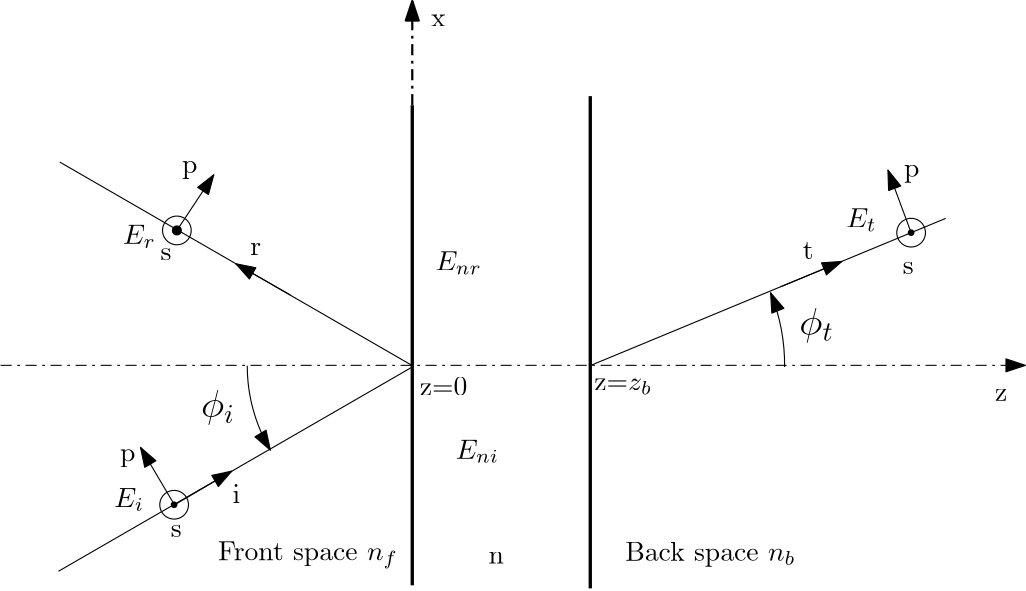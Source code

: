 <?xml version="1.0"?>
<!DOCTYPE ipe SYSTEM "ipe.dtd">
<ipe version="70005" creator="Ipe 7.1.1">
<info created="D:20120704170140" modified="D:20120710155318"/>
<ipestyle name="basic">
<symbol name="arrow/arc(spx)">
<path stroke="sym-stroke" fill="sym-stroke" pen="sym-pen">
0 0 m
-1 0.333 l
-1 -0.333 l
h
</path>
</symbol>
<symbol name="arrow/farc(spx)">
<path stroke="sym-stroke" fill="white" pen="sym-pen">
0 0 m
-1 0.333 l
-1 -0.333 l
h
</path>
</symbol>
<symbol name="mark/circle(sx)" transformations="translations">
<path fill="sym-stroke">
0.6 0 0 0.6 0 0 e
0.4 0 0 0.4 0 0 e
</path>
</symbol>
<symbol name="mark/disk(sx)" transformations="translations">
<path fill="sym-stroke">
0.6 0 0 0.6 0 0 e
</path>
</symbol>
<symbol name="mark/fdisk(sfx)" transformations="translations">
<group>
<path fill="sym-fill">
0.5 0 0 0.5 0 0 e
</path>
<path fill="sym-stroke" fillrule="eofill">
0.6 0 0 0.6 0 0 e
0.4 0 0 0.4 0 0 e
</path>
</group>
</symbol>
<symbol name="mark/box(sx)" transformations="translations">
<path fill="sym-stroke" fillrule="eofill">
-0.6 -0.6 m
0.6 -0.6 l
0.6 0.6 l
-0.6 0.6 l
h
-0.4 -0.4 m
0.4 -0.4 l
0.4 0.4 l
-0.4 0.4 l
h
</path>
</symbol>
<symbol name="mark/square(sx)" transformations="translations">
<path fill="sym-stroke">
-0.6 -0.6 m
0.6 -0.6 l
0.6 0.6 l
-0.6 0.6 l
h
</path>
</symbol>
<symbol name="mark/fsquare(sfx)" transformations="translations">
<group>
<path fill="sym-fill">
-0.5 -0.5 m
0.5 -0.5 l
0.5 0.5 l
-0.5 0.5 l
h
</path>
<path fill="sym-stroke" fillrule="eofill">
-0.6 -0.6 m
0.6 -0.6 l
0.6 0.6 l
-0.6 0.6 l
h
-0.4 -0.4 m
0.4 -0.4 l
0.4 0.4 l
-0.4 0.4 l
h
</path>
</group>
</symbol>
<symbol name="mark/cross(sx)" transformations="translations">
<group>
<path fill="sym-stroke">
-0.43 -0.57 m
0.57 0.43 l
0.43 0.57 l
-0.57 -0.43 l
h
</path>
<path fill="sym-stroke">
-0.43 0.57 m
0.57 -0.43 l
0.43 -0.57 l
-0.57 0.43 l
h
</path>
</group>
</symbol>
<symbol name="arrow/fnormal(spx)">
<path stroke="sym-stroke" fill="white" pen="sym-pen">
0 0 m
-1 0.333 l
-1 -0.333 l
h
</path>
</symbol>
<symbol name="arrow/pointed(spx)">
<path stroke="sym-stroke" fill="sym-stroke" pen="sym-pen">
0 0 m
-1 0.333 l
-0.8 0 l
-1 -0.333 l
h
</path>
</symbol>
<symbol name="arrow/fpointed(spx)">
<path stroke="sym-stroke" fill="white" pen="sym-pen">
0 0 m
-1 0.333 l
-0.8 0 l
-1 -0.333 l
h
</path>
</symbol>
<symbol name="arrow/linear(spx)">
<path stroke="sym-stroke" pen="sym-pen">
-1 0.333 m
0 0 l
-1 -0.333 l
</path>
</symbol>
<symbol name="arrow/fdouble(spx)">
<path stroke="sym-stroke" fill="white" pen="sym-pen">
0 0 m
-1 0.333 l
-1 -0.333 l
h
-1 0 m
-2 0.333 l
-2 -0.333 l
h
</path>
</symbol>
<symbol name="arrow/double(spx)">
<path stroke="sym-stroke" fill="sym-stroke" pen="sym-pen">
0 0 m
-1 0.333 l
-1 -0.333 l
h
-1 0 m
-2 0.333 l
-2 -0.333 l
h
</path>
</symbol>
<pen name="heavier" value="0.8"/>
<pen name="fat" value="1.2"/>
<pen name="ultrafat" value="2"/>
<symbolsize name="large" value="5"/>
<symbolsize name="small" value="2"/>
<symbolsize name="tiny" value="1.1"/>
<arrowsize name="large" value="10"/>
<arrowsize name="small" value="5"/>
<arrowsize name="tiny" value="3"/>
<color name="red" value="1 0 0"/>
<color name="green" value="0 1 0"/>
<color name="blue" value="0 0 1"/>
<color name="yellow" value="1 1 0"/>
<color name="orange" value="1 0.647 0"/>
<color name="gold" value="1 0.843 0"/>
<color name="purple" value="0.627 0.125 0.941"/>
<color name="gray" value="0.745"/>
<color name="brown" value="0.647 0.165 0.165"/>
<color name="navy" value="0 0 0.502"/>
<color name="pink" value="1 0.753 0.796"/>
<color name="seagreen" value="0.18 0.545 0.341"/>
<color name="turquoise" value="0.251 0.878 0.816"/>
<color name="violet" value="0.933 0.51 0.933"/>
<color name="darkblue" value="0 0 0.545"/>
<color name="darkcyan" value="0 0.545 0.545"/>
<color name="darkgray" value="0.663"/>
<color name="darkgreen" value="0 0.392 0"/>
<color name="darkmagenta" value="0.545 0 0.545"/>
<color name="darkorange" value="1 0.549 0"/>
<color name="darkred" value="0.545 0 0"/>
<color name="lightblue" value="0.678 0.847 0.902"/>
<color name="lightcyan" value="0.878 1 1"/>
<color name="lightgray" value="0.827"/>
<color name="lightgreen" value="0.565 0.933 0.565"/>
<color name="lightyellow" value="1 1 0.878"/>
<dashstyle name="dashed" value="[4] 0"/>
<dashstyle name="dotted" value="[1 3] 0"/>
<dashstyle name="dash dotted" value="[4 2 1 2] 0"/>
<dashstyle name="dash dot dotted" value="[4 2 1 2 1 2] 0"/>
<textsize name="large" value="\large"/>
<textsize name="Large" value="\Large"/>
<textsize name="LARGE" value="\LARGE"/>
<textsize name="huge" value="\huge"/>
<textsize name="Huge" value="\Huge"/>
<textsize name="small" value="\small"/>
<textsize name="footnote" value="\footnotesize"/>
<textsize name="tiny" value="\tiny"/>
<textstyle name="center" begin="\begin{center}" end="\end{center}"/>
<textstyle name="itemize" begin="\begin{itemize}" end="\end{itemize}"/>
<textstyle name="item" begin="\begin{itemize}\item{}" end="\end{itemize}"/>
<gridsize name="4 pts" value="4"/>
<gridsize name="8 pts (~3 mm)" value="8"/>
<gridsize name="16 pts (~6 mm)" value="16"/>
<gridsize name="32 pts (~12 mm)" value="32"/>
<gridsize name="10 pts (~3.5 mm)" value="10"/>
<gridsize name="20 pts (~7 mm)" value="20"/>
<gridsize name="14 pts (~5 mm)" value="14"/>
<gridsize name="28 pts (~10 mm)" value="28"/>
<gridsize name="56 pts (~20 mm)" value="56"/>
<anglesize name="90 deg" value="90"/>
<anglesize name="60 deg" value="60"/>
<anglesize name="45 deg" value="45"/>
<anglesize name="30 deg" value="30"/>
<anglesize name="22.5 deg" value="22.5"/>
<tiling name="falling" angle="-60" step="4" width="1"/>
<tiling name="rising" angle="30" step="4" width="1"/>
</ipestyle>
<page>
<layer name="alpha"/>
<view layers="alpha" active="alpha"/>
<path layer="alpha" matrix="-11.6472 0 0 0.742524 2431.27 179.183" stroke="black" pen="fat">
192.258 767.192 m
192.258 534.416 l
</path>
<path matrix="0.843324 0 0 2.948 2.50188 -1275.66" stroke="black" dash="dash dotted" arrow="normal/normal">
48.9529 654.974 m
486.45 654.974 l
</path>
<path matrix="0 0 0 0.711468 192 217.347" stroke="black" dash="dash dotted" pen="heavier" arrow="normal/normal">
192.259 747.039 m
192.259 799.726 l
</path>
<path stroke="black">
192.346 654.815 m
64.633 581.08 l
</path>
<path stroke="black">
192.16 655.019 m
65.0868 728.385 l
</path>
<path matrix="116.128 0 0 0.759693 -29477.91 168.748" stroke="black" pen="fat">
256.045 767.917 m
256.045 534.616 l
</path>
<path stroke="black">
256.628 655.349 m
384.022 708.117 l
</path>
<use name="mark/disk(sx)" pos="107.256 703.772" size="normal" stroke="black"/>
<use matrix="1 0 0 1 -0.188599 0" name="mark/disk(sx)" pos="106.459 605.015" size="small" stroke="black"/>
<use matrix="1 0 0 1 18.7653 7.68941" name="mark/disk(sx)" pos="352.822 695.277" size="small" stroke="black"/>
<text transformations="translations" pos="198.742 777.188" stroke="black" type="label" valign="baseline">x</text>
<text matrix="1 0 0 1 -65.0888 2.731" transformations="translations" pos="466.835 639.728" stroke="black" type="label" valign="baseline">z</text>
<path stroke="black" arrow="normal/normal">
132.601 655.061 m
59.5593 0 0 59.5593 192.16 655.019 140.928 624.645 a
</path>
<path stroke="black" arrow="normal/normal">
326.046 654.606 m
69.4223 0 0 69.4223 256.628 655.349 320.995 681.356 a
</path>
<path matrix="0.996084 -0.0884075 0.0884075 0.996084 -139.158 99.1898" stroke="black">
5.1724 0 0 5.1724 192 624 e
</path>
<path matrix="0.996084 -0.0884075 0.0884075 0.996084 -140.144 0.432824" stroke="black">
5.1724 0 0 5.1724 192 624 e
</path>
<path matrix="0.996084 -0.0884075 0.0884075 0.996084 125.173 98.3842" stroke="black">
5.1724 0 0 5.1724 192 624 e
</path>
<text matrix="1 0 0 1 -3.28794 -5.70526" transformations="translations" pos="119.232 642.308" stroke="black" type="label" valign="baseline" size="Large">$\phi_i$</text>
<text matrix="1 0 0 1 212.097 23.8808" transformations="translations" pos="119.232 642.308" stroke="black" type="label" valign="baseline" size="Large">$\phi_t$</text>
<path matrix="1.2986 0.0101447 -0.0100541 1.28701 -25.6026 -174.806" stroke="black" arrow="normal/normal">
106.27 605.015 m
122.301 614.365 l
</path>
<path matrix="-0.011976 1.29858 -1.28699 -0.0118691 886.3 474.161" stroke="black" arrow="normal/normal">
106.27 605.015 m
122.301 614.365 l
</path>
<path matrix="-0.0270057 0.721524 -2.06022 -0.0289592 1397.49 621.335" stroke="black" arrow="normal/normal">
106.27 605.015 m
122.301 614.365 l
</path>
<path matrix="1.16311 0.577618 -0.572463 1.15273 330.001 -55.0293" stroke="black" arrow="normal/normal">
106.27 605.015 m
122.301 614.365 l
</path>
<path matrix="1.29671 -0.136868 0.143584 1.2141 99.8769 -36.5431" stroke="black" pen="0.4" arrow="normal/normal">
106.27 605.015 m
122.301 614.365 l
</path>
<path matrix="0.218908 1.28006 -1.26863 0.216954 1115.87 435.674" stroke="black" arrow="normal/normal">
106.27 605.015 m
122.301 614.365 l
</path>
<text matrix="1 0 0 1 -4.0965 -19.5721" transformations="translations" pos="336.703 713.089" stroke="black" type="label" valign="baseline">t</text>
<text matrix="1 0 0 1 3.18616 -4.0965" transformations="translations" pos="124.14 609.766" stroke="black" type="label" valign="baseline">i</text>
<text matrix="1 0 0 1 61.9026 -39.5995" transformations="translations" pos="43.1205 632.979" stroke="black" type="label" valign="baseline">s</text>
<text matrix="1 0 0 1 27.7651 1.3655" transformations="translations" pos="59.0513 619.324" stroke="black" type="label" valign="baseline">p</text>
<text matrix="1 0 0 1 58.2613 60.0815" transformations="translations" pos="43.1205 632.979" stroke="black" type="label" valign="baseline">s</text>
<text matrix="1 0 0 1 325.444 55.075" transformations="translations" pos="43.1205 632.979" stroke="black" type="label" valign="baseline">s</text>
<text matrix="1 0 0 1 50.0683 105.144" transformations="translations" pos="59.0513 619.324" stroke="black" type="label" valign="baseline">p</text>
<text matrix="1 0 0 1 309.969 103.778" transformations="translations" pos="59.0513 619.324" stroke="black" type="label" valign="baseline">p</text>
<text matrix="1 0 0 1 -3.18616 -10.4688" transformations="translations" pos="136.885 705.351" stroke="black" type="label" valign="baseline">r</text>
<text matrix="1 0 0 1 21.1197 32.5899" transformations="translations" pos="100.927 552.415" stroke="black" type="label" valign="baseline">Front space $n_f$</text>
<text matrix="1 0 0 1 -17.5239 37.8698" transformations="translations" pos="286.179 546.953" stroke="black" type="label" valign="baseline">Back space $n_b$</text>
<text matrix="1 0 0 1 -3.18616 -22.3031" transformations="translations" pos="197.877 666.662" stroke="black" type="label" valign="baseline">z=0</text>
<text matrix="1 0 0 1 -6.37233 0.455166" transformations="translations" pos="263.876 645.724" stroke="black" type="label" valign="baseline">z=$z_b$</text>
<text matrix="1 0 0 1 12.7447 57.8061" transformations="translations" pos="71.9548 546.413" stroke="black" type="label" valign="baseline">$E_{i
}$</text>
<text matrix="1 0 0 1 4.55166 -8.64816" transformations="translations" pos="83.3539 707.629" stroke="black" type="label" valign="baseline">$E_{r}$</text>
<text matrix="1 0 0 1 -21.848 19.5721" transformations="translations" pos="229.462 602.031" stroke="black" type="label" valign="baseline">$E_{ni}$</text>
<text matrix="1 0 0 1 -15.9308 -16.8411" transformations="translations" pos="216.262 706.264" stroke="black" type="label" valign="baseline">$E_{nr}$</text>
<text matrix="1 0 0 1 52.3441 -39.5995" transformations="translations" pos="295.916 744.498" stroke="black" type="label" valign="baseline">$E_{t}$</text>
<text matrix="1 0 0 1 -0.455166 -4.55166" transformations="translations" pos="219.904 588.376" stroke="black" type="label" valign="baseline">n</text>
</page>
</ipe>
